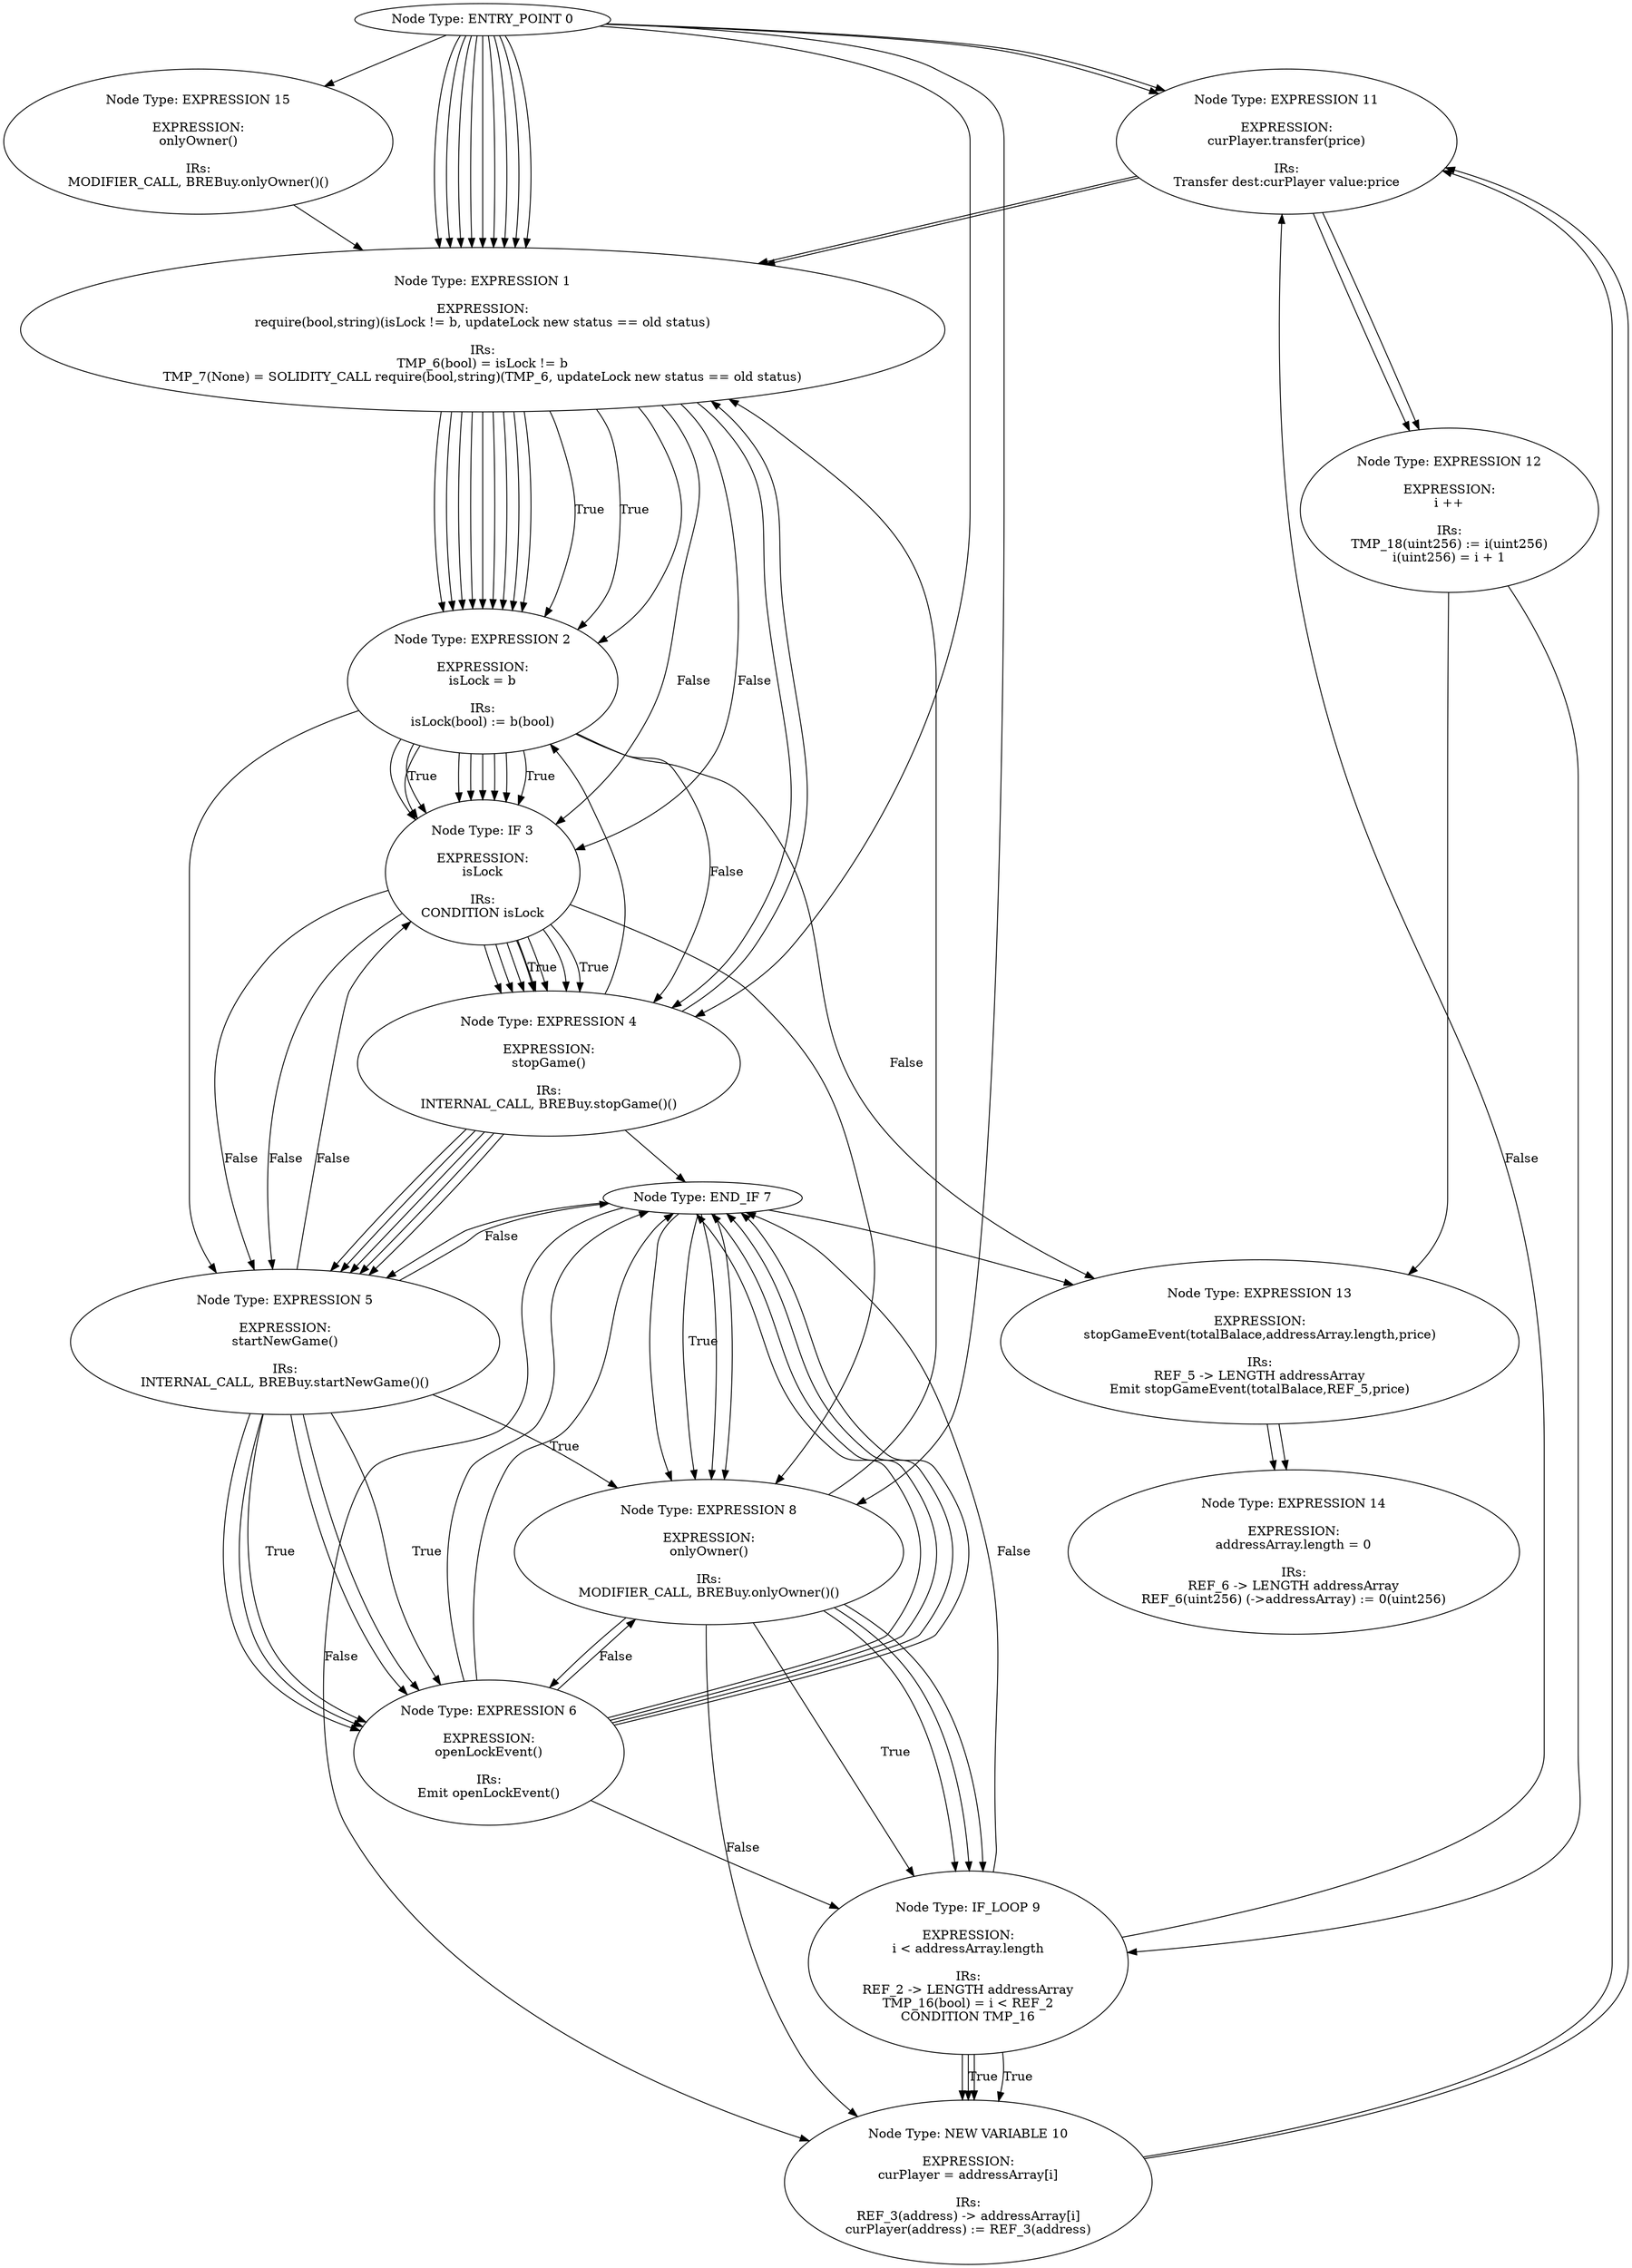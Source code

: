 digraph {
0[label="Node Type: ENTRY_POINT 0
"];
0->11;
1[label="Node Type: EXPRESSION 1

EXPRESSION:
curConfig.hasChange = true

IRs:
REF_7(bool) -> curConfig.hasChange
REF_7(bool) (->curConfig) := True(bool)"];
1->2;
2[label="Node Type: IF 2

EXPRESSION:
setConfig.totalSize != _totalSize

IRs:
REF_8(uint32) -> setConfig.totalSize
TMP_24(bool) = REF_8 != _totalSize
CONDITION TMP_24"];
2->3[label="True"];
2->4[label="False"];
3[label="Node Type: EXPRESSION 3

EXPRESSION:
setConfig.totalSize = _totalSize

IRs:
REF_9(uint32) -> setConfig.totalSize
REF_9(uint32) (->setConfig) := _totalSize(uint32)"];
3->4;
4[label="Node Type: END_IF 4
"];
4->5;
5[label="Node Type: IF 5

EXPRESSION:
setConfig.pumpRate != _pumpRate

IRs:
REF_10(uint8) -> setConfig.pumpRate
TMP_25(bool) = REF_10 != _pumpRate
CONDITION TMP_25"];
5->6[label="True"];
5->7[label="False"];
6[label="Node Type: EXPRESSION 6

EXPRESSION:
setConfig.pumpRate = _pumpRate

IRs:
REF_11(uint8) -> setConfig.pumpRate
REF_11(uint8) (->setConfig) := _pumpRate(uint8)"];
6->7;
7[label="Node Type: END_IF 7
"];
7->8;
8[label="Node Type: IF 8

EXPRESSION:
setConfig.singlePrice != _singlePrice * 1000000000000000

IRs:
REF_12(uint256) -> setConfig.singlePrice
TMP_26(uint256) = _singlePrice * 1000000000000000
TMP_27(bool) = REF_12 != TMP_26
CONDITION TMP_27"];
8->9[label="True"];
8->10[label="False"];
9[label="Node Type: EXPRESSION 9

EXPRESSION:
setConfig.singlePrice = _singlePrice * 1000000000000000

IRs:
REF_13(uint256) -> setConfig.singlePrice
TMP_28(uint256) = _singlePrice * 1000000000000000
REF_13(uint256) (->setConfig) := TMP_28(uint256)"];
9->10;
10[label="Node Type: END_IF 10
"];
11[label="Node Type: EXPRESSION 11

EXPRESSION:
onlyOwner()

IRs:
MODIFIER_CALL, BREBuy.onlyOwner()()"];
11->1;
0[label="Node Type: ENTRY_POINT 0
"];
0->1;
1[label="Node Type: EXPRESSION 1

EXPRESSION:
owner = msg.sender

IRs:
owner(address) := msg.sender(address)"];
1->2;
2[label="Node Type: EXPRESSION 2

EXPRESSION:
setConfig = ContractParam(_totalSize,_singlePrice * 1000000000000000,5,false)

IRs:
TMP_0(uint256) = _singlePrice * 1000000000000000
TMP_1(BREBuy.ContractParam) = new ContractParam(_totalSize,TMP_0,5,False)
setConfig(BREBuy.ContractParam) := TMP_1(BREBuy.ContractParam)"];
2->3;
3[label="Node Type: EXPRESSION 3

EXPRESSION:
curConfig = ContractParam(_totalSize,_singlePrice * 1000000000000000,5,false)

IRs:
TMP_2(uint256) = _singlePrice * 1000000000000000
TMP_3(BREBuy.ContractParam) = new ContractParam(_totalSize,TMP_2,5,False)
curConfig(BREBuy.ContractParam) := TMP_3(BREBuy.ContractParam)"];
3->4;
4[label="Node Type: EXPRESSION 4

EXPRESSION:
startNewGame()

IRs:
INTERNAL_CALL, BREBuy.startNewGame()()"];
0[label="Node Type: ENTRY_POINT 0
"];
0->11;
1[label="Node Type: EXPRESSION 1

EXPRESSION:
require(bool,string)(msg.sender == tx.origin,msg.sender must equipt tx.origin)

IRs:
TMP_53(bool) = msg.sender == tx.origin
TMP_54(None) = SOLIDITY_CALL require(bool,string)(TMP_53,msg.sender must equipt tx.origin)"];
1->2;
2[label="Node Type: EXPRESSION 2

EXPRESSION:
require(bool,string)(isNotContract(msg.sender),msg.sender not is Contract)

IRs:
TMP_55(bool) = INTERNAL_CALL, BREBuy.isNotContract(address)(msg.sender)
TMP_56(None) = SOLIDITY_CALL require(bool,string)(TMP_55,msg.sender not is Contract)"];
2->3;
3[label="Node Type: EXPRESSION 3

EXPRESSION:
require(bool,string)(msg.value == curConfig.singlePrice,msg.value error)

IRs:
REF_44(uint256) -> curConfig.singlePrice
TMP_57(bool) = msg.value == REF_44
TMP_58(None) = SOLIDITY_CALL require(bool,string)(TMP_57,msg.value error)"];
3->4;
4[label="Node Type: EXPRESSION 4

EXPRESSION:
totalPrice = totalPrice + msg.value

IRs:
TMP_59(uint256) = totalPrice + msg.value
totalPrice(uint256) := TMP_59(uint256)"];
4->5;
5[label="Node Type: EXPRESSION 5

EXPRESSION:
addressArray.push(msg.sender)

IRs:
REF_46 -> LENGTH addressArray
TMP_61(uint256) := REF_46(uint256)
TMP_62(uint256) = TMP_61 + 1
REF_46(uint256) (->addressArray) := TMP_62(uint256)
REF_47(address) -> addressArray[TMP_61]
REF_47(address) (->addressArray) := msg.sender(address)"];
5->6;
6[label="Node Type: EXPRESSION 6

EXPRESSION:
addPlayerEvent(gameIndex,msg.sender)

IRs:
Emit addPlayerEvent(gameIndex,msg.sender)"];
6->7;
7[label="Node Type: IF 7

EXPRESSION:
addressArray.length >= curConfig.totalSize

IRs:
REF_48 -> LENGTH addressArray
REF_49(uint32) -> curConfig.totalSize
TMP_64(bool) = REF_48 >= REF_49
CONDITION TMP_64"];
7->8[label="True"];
7->10[label="False"];
8[label="Node Type: EXPRESSION 8

EXPRESSION:
gameResult()

IRs:
INTERNAL_CALL, BREBuy.gameResult()()"];
8->9;
9[label="Node Type: EXPRESSION 9

EXPRESSION:
startNewGame()

IRs:
INTERNAL_CALL, BREBuy.startNewGame()()"];
9->10;
10[label="Node Type: END_IF 10
"];
11[label="Node Type: EXPRESSION 11

EXPRESSION:
notLock()

IRs:
MODIFIER_CALL, BREBuy.notLock()()"];
11->1;
0[label="Node Type: ENTRY_POINT 0
"];
0->1;
1[label="Node Type: NEW VARIABLE 1

EXPRESSION:
index = getRamdon()

IRs:
TMP_34(uint256) = INTERNAL_CALL, BREBuy.getRamdon()()
index(uint256) := TMP_34(uint256)"];
1->2;
2[label="Node Type: NEW VARIABLE 2

EXPRESSION:
lastAddress = addressArray[index]

IRs:
REF_32(address) -> addressArray[index]
lastAddress(address) := REF_32(address)"];
2->3;
3[label="Node Type: NEW VARIABLE 3

EXPRESSION:
totalBalace = address(this).balance

IRs:
TMP_35 = CONVERT this to address
TMP_36(uint256) = SOLIDITY_CALL balance(address)(TMP_35)
totalBalace(uint256) := TMP_36(uint256)"];
3->4;
4[label="Node Type: NEW VARIABLE 4

EXPRESSION:
giveToOwn = totalBalace * curConfig.pumpRate / 100

IRs:
REF_33(uint8) -> curConfig.pumpRate
TMP_37(uint256) = totalBalace * REF_33
TMP_38(uint256) = TMP_37 / 100
giveToOwn(uint256) := TMP_38(uint256)"];
4->5;
5[label="Node Type: NEW VARIABLE 5

EXPRESSION:
giveToActor = totalBalace - giveToOwn

IRs:
TMP_39(uint256) = totalBalace - giveToOwn
giveToActor(uint256) := TMP_39(uint256)"];
5->6;
6[label="Node Type: EXPRESSION 6

EXPRESSION:
owner.transfer(giveToOwn)

IRs:
Transfer dest:owner value:giveToOwn"];
6->7;
7[label="Node Type: EXPRESSION 7

EXPRESSION:
lastAddress.transfer(giveToActor)

IRs:
Transfer dest:lastAddress value:giveToActor"];
7->8;
8[label="Node Type: EXPRESSION 8

EXPRESSION:
gameOverEvent(gameIndex,curConfig.totalSize,curConfig.singlePrice,curConfig.pumpRate,lastAddress,now)

IRs:
REF_36(uint32) -> curConfig.totalSize
REF_37(uint256) -> curConfig.singlePrice
REF_38(uint8) -> curConfig.pumpRate
Emit gameOverEvent(gameIndex,REF_36,REF_37,REF_38,lastAddress,now)"];
0[label="Node Type: ENTRY_POINT 0
"];
0->1;
1[label="Node Type: RETURN 1

EXPRESSION:
(gameIndex,curConfig.totalSize,curConfig.singlePrice,curConfig.pumpRate,addressArray,totalPrice,isLock)

IRs:
REF_29(uint32) -> curConfig.totalSize
REF_30(uint256) -> curConfig.singlePrice
REF_31(uint8) -> curConfig.pumpRate
RETURN gameIndex,REF_29,REF_30,REF_31,addressArray,totalPrice,isLock"];
0[label="Node Type: ENTRY_POINT 0
"];
0->1;
1[label="Node Type: NEW VARIABLE 1

EXPRESSION:
ramdon = keccak256()(abi.encodePacked(ramdon,now,blockhash(uint256)(block.number - 1)))

IRs:
TMP_43(uint256) = block.number - 1
TMP_44(uint256) = SOLIDITY_CALL blockhash(uint256)(TMP_43)
TMP_45(bytes) = SOLIDITY_CALL abi.encodePacked()(ramdon,now,TMP_44)
TMP_46(bytes32) = SOLIDITY_CALL keccak256()(TMP_45)
ramdon(bytes32) := TMP_46(bytes32)"];
1->4;
2[label="Node Type: BEGIN_LOOP 2
"];
2->5;
3[label="Node Type: END_LOOP 3
"];
3->8;
4[label="Node Type: NEW VARIABLE 4

EXPRESSION:
i = 0

IRs:
i(uint256) := 0(uint256)"];
4->2;
5[label="Node Type: IF_LOOP 5

EXPRESSION:
i < addressArray.length

IRs:
REF_40 -> LENGTH addressArray
TMP_47(bool) = i < REF_40
CONDITION TMP_47"];
5->6[label="True"];
5->3[label="False"];
6[label="Node Type: EXPRESSION 6

EXPRESSION:
ramdon = keccak256()(abi.encodePacked(ramdon,now,addressArray[i]))

IRs:
REF_42(address) -> addressArray[i]
TMP_48(bytes) = SOLIDITY_CALL abi.encodePacked()(ramdon,now,REF_42)
TMP_49(bytes32) = SOLIDITY_CALL keccak256()(TMP_48)
ramdon(bytes32) := TMP_49(bytes32)"];
6->7;
7[label="Node Type: EXPRESSION 7

EXPRESSION:
i ++

IRs:
TMP_50(uint256) := i(uint256)
i(uint256) = i + 1"];
7->5;
8[label="Node Type: NEW VARIABLE 8

EXPRESSION:
index = uint256(ramdon) % addressArray.length

IRs:
TMP_51 = CONVERT ramdon to uint256
REF_43 -> LENGTH addressArray
TMP_52(uint256) = TMP_51 % REF_43
index(uint256) := TMP_52(uint256)"];
8->9;
9[label="Node Type: RETURN 9

EXPRESSION:
index

IRs:
RETURN index"];
0[label="Node Type: ENTRY_POINT 0
"];
0->1;
1[label="Node Type: NEW VARIABLE 1
"];
1->2;
2[label="Node Type: INLINE ASM 2
"];
2->3;
3[label="Node Type: RETURN 3

EXPRESSION:
size <= 0

IRs:
TMP_5(bool) = size <= 0
RETURN TMP_5"];
0[label="Node Type: ENTRY_POINT 0
"];
0->1;
1[label="Node Type: EXPRESSION 1

EXPRESSION:
require(bool,string)(isLock == false,contract current is lock status)

IRs:
TMP_72(bool) = isLock == False
TMP_73(None) = SOLIDITY_CALL require(bool,string)(TMP_72,contract current is lock status)"];
1->2;
2[label="Node Type: _ 2
"];
0[label="Node Type: ENTRY_POINT 0
"];
0->1;
1[label="Node Type: EXPRESSION 1

EXPRESSION:
require(bool,string)(msg.sender == owner,only owner can call this function)

IRs:
TMP_70(bool) = msg.sender == owner
TMP_71(None) = SOLIDITY_CALL require(bool,string)(TMP_70,only owner can call this function)"];
1->2;
2[label="Node Type: _ 2
"];
0[label="Node Type: OTHER_ENTRYPOINT 0

EXPRESSION:
owner = 0x0

IRs:
owner(address) := 0(uint256)"];
0->1;
1[label="Node Type: OTHER_ENTRYPOINT 1

EXPRESSION:
gameIndex = 0

IRs:
gameIndex(uint32) := 0(uint256)"];
1->2;
2[label="Node Type: OTHER_ENTRYPOINT 2

EXPRESSION:
totalPrice = 0

IRs:
totalPrice(uint256) := 0(uint256)"];
2->3;
3[label="Node Type: OTHER_ENTRYPOINT 3

EXPRESSION:
isLock = false

IRs:
isLock(bool) := False(bool)"];
3->4;
4[label="Node Type: OTHER_ENTRYPOINT 4

EXPRESSION:
addressArray = new address[](0)

IRs:
TMP_69(address[])  = new address[](0)
addressArray(address[]) = ['TMP_69(address[])']"];
0[label="Node Type: ENTRY_POINT 0
"];
0->1;
1[label="Node Type: EXPRESSION 1

EXPRESSION:
gameIndex ++

IRs:
TMP_30(uint32) := gameIndex(uint32)
gameIndex(uint32) = gameIndex + 1"];
1->2;
2[label="Node Type: IF 2

EXPRESSION:
curConfig.hasChange

IRs:
REF_14(bool) -> curConfig.hasChange
CONDITION REF_14"];
2->3[label="True"];
2->13[label="False"];
3[label="Node Type: IF 3

EXPRESSION:
curConfig.totalSize != setConfig.totalSize

IRs:
REF_15(uint32) -> curConfig.totalSize
REF_16(uint32) -> setConfig.totalSize
TMP_31(bool) = REF_15 != REF_16
CONDITION TMP_31"];
3->4[label="True"];
3->5[label="False"];
4[label="Node Type: EXPRESSION 4

EXPRESSION:
curConfig.totalSize = setConfig.totalSize

IRs:
REF_17(uint32) -> curConfig.totalSize
REF_18(uint32) -> setConfig.totalSize
REF_17(uint32) (->curConfig) := REF_18(uint32)"];
4->5;
5[label="Node Type: END_IF 5
"];
5->6;
6[label="Node Type: IF 6

EXPRESSION:
curConfig.singlePrice != setConfig.singlePrice

IRs:
REF_19(uint256) -> curConfig.singlePrice
REF_20(uint256) -> setConfig.singlePrice
TMP_32(bool) = REF_19 != REF_20
CONDITION TMP_32"];
6->7[label="True"];
6->8[label="False"];
7[label="Node Type: EXPRESSION 7

EXPRESSION:
curConfig.singlePrice = setConfig.singlePrice

IRs:
REF_21(uint256) -> curConfig.singlePrice
REF_22(uint256) -> setConfig.singlePrice
REF_21(uint256) (->curConfig) := REF_22(uint256)"];
7->8;
8[label="Node Type: END_IF 8
"];
8->9;
9[label="Node Type: IF 9

EXPRESSION:
curConfig.pumpRate != setConfig.pumpRate

IRs:
REF_23(uint8) -> curConfig.pumpRate
REF_24(uint8) -> setConfig.pumpRate
TMP_33(bool) = REF_23 != REF_24
CONDITION TMP_33"];
9->10[label="True"];
9->11[label="False"];
10[label="Node Type: EXPRESSION 10

EXPRESSION:
curConfig.pumpRate = setConfig.pumpRate

IRs:
REF_25(uint8) -> curConfig.pumpRate
REF_26(uint8) -> setConfig.pumpRate
REF_25(uint8) (->curConfig) := REF_26(uint8)"];
10->11;
11[label="Node Type: END_IF 11
"];
11->12;
12[label="Node Type: EXPRESSION 12

EXPRESSION:
curConfig.hasChange = false

IRs:
REF_27(bool) -> curConfig.hasChange
REF_27(bool) (->curConfig) := False(bool)"];
12->13;
13[label="Node Type: END_IF 13
"];
13->14;
14[label="Node Type: EXPRESSION 14

EXPRESSION:
addressArray.length = 0

IRs:
REF_28 -> LENGTH addressArray
REF_28(uint256) (->addressArray) := 0(uint256)"];
0[label="Node Type: ENTRY_POINT 0
"];
0->15;
1[label="Node Type: IF 1

EXPRESSION:
addressArray.length <= 0

IRs:
REF_0 -> LENGTH addressArray
TMP_12(bool) = REF_0 <= 0
CONDITION TMP_12"];
1->2[label="True"];
1->3[label="False"];
2[label="Node Type: RETURN 2
"];
3[label="Node Type: END_IF 3
"];
3->4;
4[label="Node Type: NEW VARIABLE 4

EXPRESSION:
totalBalace = address(this).balance

IRs:
TMP_13 = CONVERT this to address
TMP_14(uint256) = SOLIDITY_CALL balance(address)(TMP_13)
totalBalace(uint256) := TMP_14(uint256)"];
4->5;
5[label="Node Type: NEW VARIABLE 5

EXPRESSION:
price = totalBalace / addressArray.length

IRs:
REF_1 -> LENGTH addressArray
TMP_15(uint256) = totalBalace / REF_1
price(uint256) := TMP_15(uint256)"];
5->8;
6[label="Node Type: BEGIN_LOOP 6
"];
6->9;
7[label="Node Type: END_LOOP 7
"];
7->13;
8[label="Node Type: NEW VARIABLE 8

EXPRESSION:
i = 0

IRs:
i(uint256) := 0(uint256)"];
8->6;
9[label="Node Type: IF_LOOP 9

EXPRESSION:
i < addressArray.length

IRs:
REF_2 -> LENGTH addressArray
TMP_16(bool) = i < REF_2
CONDITION TMP_16"];
9->10[label="True"];
9->7[label="False"];
10[label="Node Type: NEW VARIABLE 10

EXPRESSION:
curPlayer = addressArray[i]

IRs:
REF_3(address) -> addressArray[i]
curPlayer(address) := REF_3(address)"];
10->11;
11[label="Node Type: EXPRESSION 11

EXPRESSION:
curPlayer.transfer(price)

IRs:
Transfer dest:curPlayer value:price"];
11->12;
12[label="Node Type: EXPRESSION 12

EXPRESSION:
i ++

IRs:
TMP_18(uint256) := i(uint256)
i(uint256) = i + 1"];
12->9;
13[label="Node Type: EXPRESSION 13

EXPRESSION:
stopGameEvent(totalBalace,addressArray.length,price)

IRs:
REF_5 -> LENGTH addressArray
Emit stopGameEvent(totalBalace,REF_5,price)"];
13->14;
14[label="Node Type: EXPRESSION 14

EXPRESSION:
addressArray.length = 0

IRs:
REF_6 -> LENGTH addressArray
REF_6(uint256) (->addressArray) := 0(uint256)"];
15[label="Node Type: EXPRESSION 15

EXPRESSION:
onlyOwner()

IRs:
MODIFIER_CALL, BREBuy.onlyOwner()()"];
15->1;
0[label="Node Type: ENTRY_POINT 0
"];
0->4;
1[label="Node Type: IF 1

EXPRESSION:
newOwner != address(0)

IRs:
TMP_21 = CONVERT 0 to address
TMP_22(bool) = newOwner != TMP_21
CONDITION TMP_22"];
1->2[label="True"];
1->3[label="False"];
2[label="Node Type: EXPRESSION 2

EXPRESSION:
owner = newOwner

IRs:
owner(address) := newOwner(address)"];
2->3;
3[label="Node Type: END_IF 3
"];
4[label="Node Type: EXPRESSION 4

EXPRESSION:
onlyOwner()

IRs:
MODIFIER_CALL, BREBuy.onlyOwner()()"];
4->1;
0[label="Node Type: ENTRY_POINT 0
"];
0->8;
1[label="Node Type: EXPRESSION 1

EXPRESSION:
require(bool,string)(isLock != b, updateLock new status == old status)

IRs:
TMP_6(bool) = isLock != b
TMP_7(None) = SOLIDITY_CALL require(bool,string)(TMP_6, updateLock new status == old status)"];
1->2;
2[label="Node Type: EXPRESSION 2

EXPRESSION:
isLock = b

IRs:
isLock(bool) := b(bool)"];
2->3;
3[label="Node Type: IF 3

EXPRESSION:
isLock

IRs:
CONDITION isLock"];
3->4[label="True"];
3->5[label="False"];
4[label="Node Type: EXPRESSION 4

EXPRESSION:
stopGame()

IRs:
INTERNAL_CALL, BREBuy.stopGame()()"];
4->7;
5[label="Node Type: EXPRESSION 5

EXPRESSION:
startNewGame()

IRs:
INTERNAL_CALL, BREBuy.startNewGame()()"];
5->6;
6[label="Node Type: EXPRESSION 6

EXPRESSION:
openLockEvent()

IRs:
Emit openLockEvent()"];
6->7;
7[label="Node Type: END_IF 7
"];
8[label="Node Type: EXPRESSION 8

EXPRESSION:
onlyOwner()

IRs:
MODIFIER_CALL, BREBuy.onlyOwner()()"];
8->1;
}
